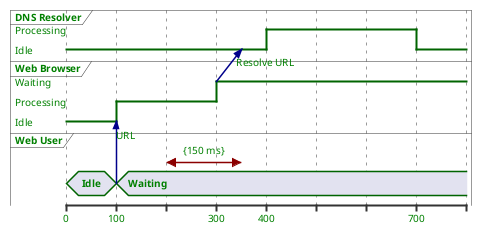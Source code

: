 @startuml

skinparam defaultFontName "SansSerif"
skinparam defaultFontSize 10
skinparam defaultFontColor green

robust "DNS Resolver" as DNS
robust "Web Browser" as WB
concise "Web User" as WU

@0
WU is Idle
WB is Idle
DNS is Idle

@+100
WU -> WB : URL
WU is Waiting
WB is Processing

@+200
WB is Waiting
WB -> DNS@+50 : Resolve URL

@+100
DNS is Processing

@+300
DNS is Idle

@WU
@200 <-> @+150 : {150 ms}
@enduml
